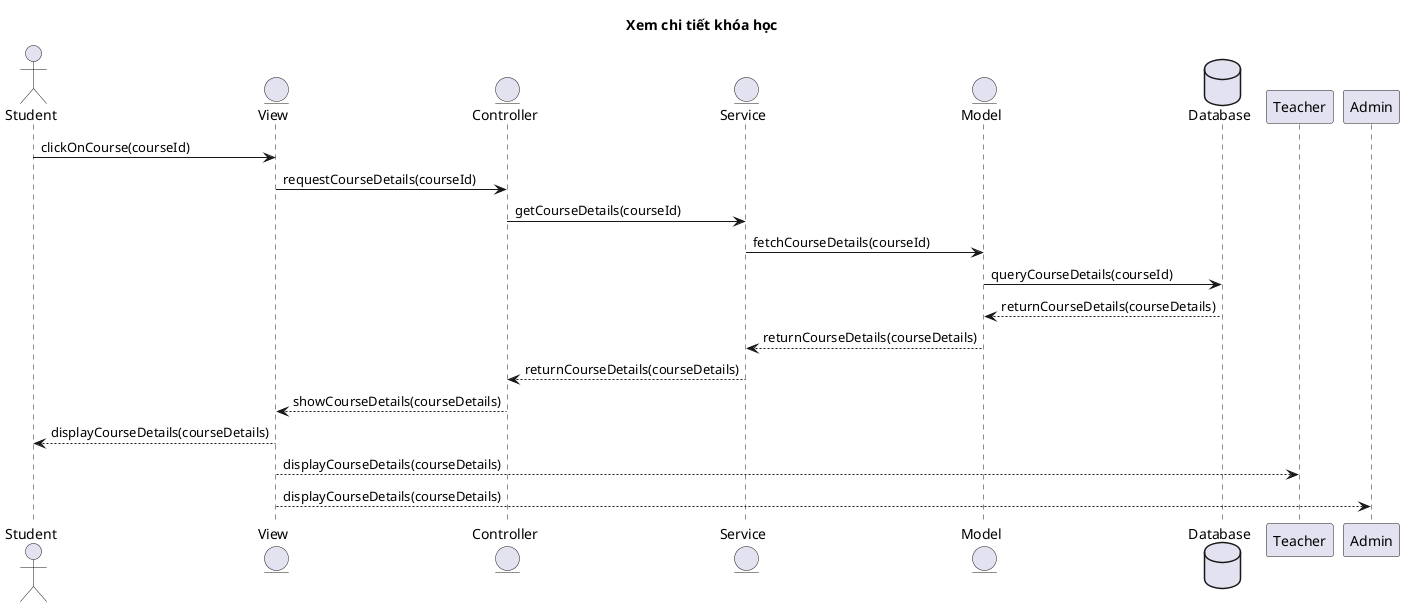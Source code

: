 @startuml
title Xem chi tiết khóa học

actor Student
entity View
entity Controller
entity Service
entity Model
database Database

Student -> View : clickOnCourse(courseId)

View -> Controller : requestCourseDetails(courseId)
Controller -> Service : getCourseDetails(courseId)
Service -> Model : fetchCourseDetails(courseId)
Model -> Database : queryCourseDetails(courseId)
Database --> Model : returnCourseDetails(courseDetails)
Model --> Service : returnCourseDetails(courseDetails)
Service --> Controller : returnCourseDetails(courseDetails)
Controller --> View : showCourseDetails(courseDetails)
View --> Student : displayCourseDetails(courseDetails)
View --> Teacher : displayCourseDetails(courseDetails)
View --> Admin : displayCourseDetails(courseDetails)

@enduml
